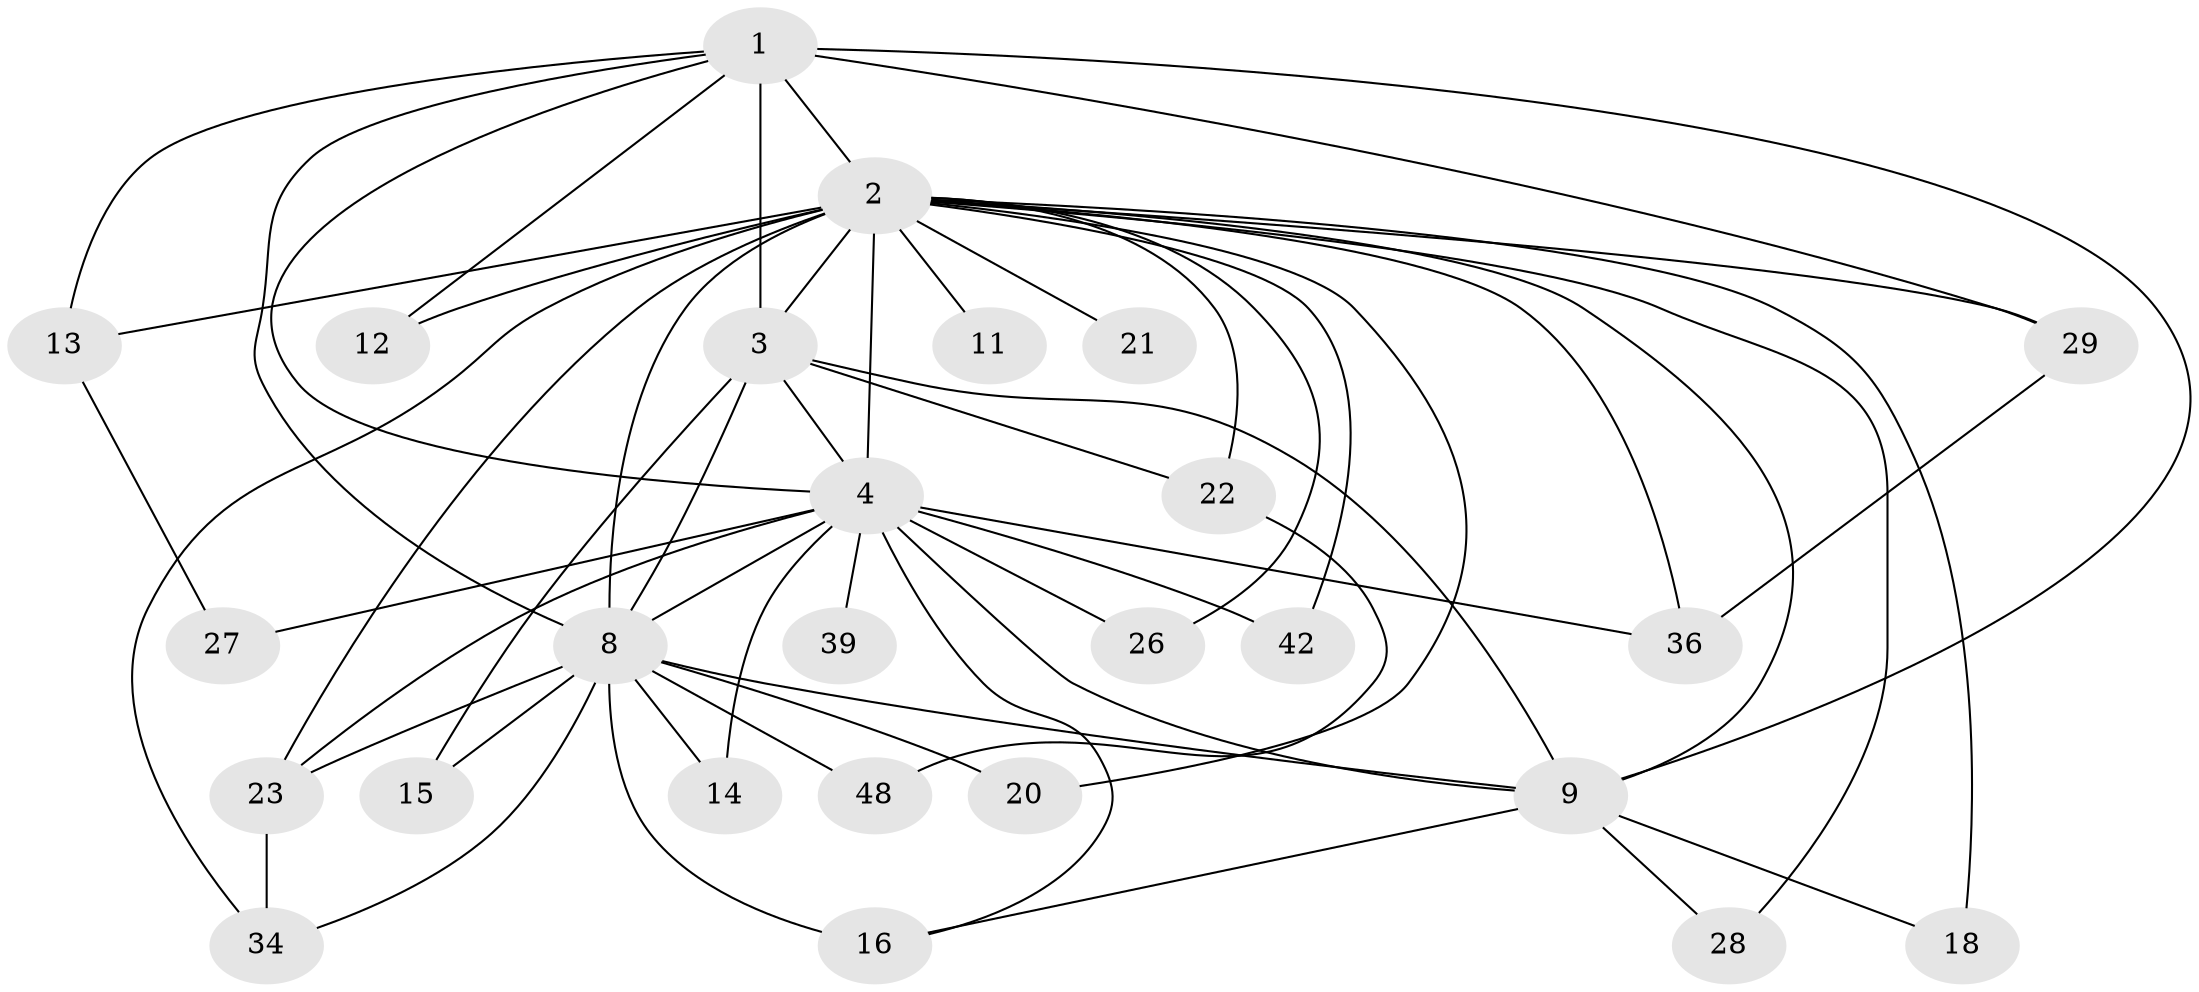// original degree distribution, {15: 0.019230769230769232, 10: 0.019230769230769232, 11: 0.019230769230769232, 17: 0.019230769230769232, 14: 0.019230769230769232, 21: 0.019230769230769232, 13: 0.038461538461538464, 19: 0.019230769230769232, 22: 0.019230769230769232, 2: 0.5576923076923077, 4: 0.07692307692307693, 5: 0.019230769230769232, 3: 0.15384615384615385}
// Generated by graph-tools (version 1.1) at 2025/14/03/09/25 04:14:16]
// undirected, 26 vertices, 56 edges
graph export_dot {
graph [start="1"]
  node [color=gray90,style=filled];
  1 [super="+17"];
  2 [super="+10+32+6"];
  3 [super="+7"];
  4 [super="+5+40+31"];
  8 [super="+41"];
  9;
  11;
  12;
  13 [super="+47"];
  14 [super="+19"];
  15;
  16 [super="+43+25"];
  18;
  20;
  21;
  22;
  23;
  26;
  27;
  28;
  29;
  34 [super="+46"];
  36 [super="+38"];
  39;
  42;
  48;
  1 -- 2 [weight=4];
  1 -- 3 [weight=2];
  1 -- 4 [weight=3];
  1 -- 8 [weight=2];
  1 -- 9;
  1 -- 12;
  1 -- 29;
  1 -- 13;
  2 -- 3 [weight=8];
  2 -- 4 [weight=10];
  2 -- 8 [weight=3];
  2 -- 9 [weight=3];
  2 -- 12;
  2 -- 13 [weight=2];
  2 -- 20;
  2 -- 21;
  2 -- 23;
  2 -- 28;
  2 -- 29;
  2 -- 34;
  2 -- 36;
  2 -- 42;
  2 -- 11;
  2 -- 18;
  2 -- 22;
  2 -- 26;
  3 -- 4 [weight=5];
  3 -- 8 [weight=2];
  3 -- 9 [weight=3];
  3 -- 15;
  3 -- 22;
  4 -- 8 [weight=2];
  4 -- 9 [weight=2];
  4 -- 14 [weight=2];
  4 -- 26;
  4 -- 27;
  4 -- 36;
  4 -- 39 [weight=2];
  4 -- 16;
  4 -- 23;
  4 -- 42;
  8 -- 9;
  8 -- 14 [weight=2];
  8 -- 15;
  8 -- 16 [weight=2];
  8 -- 20;
  8 -- 23;
  8 -- 48;
  8 -- 34;
  9 -- 18;
  9 -- 28;
  9 -- 16;
  13 -- 27;
  22 -- 48;
  23 -- 34;
  29 -- 36;
}
